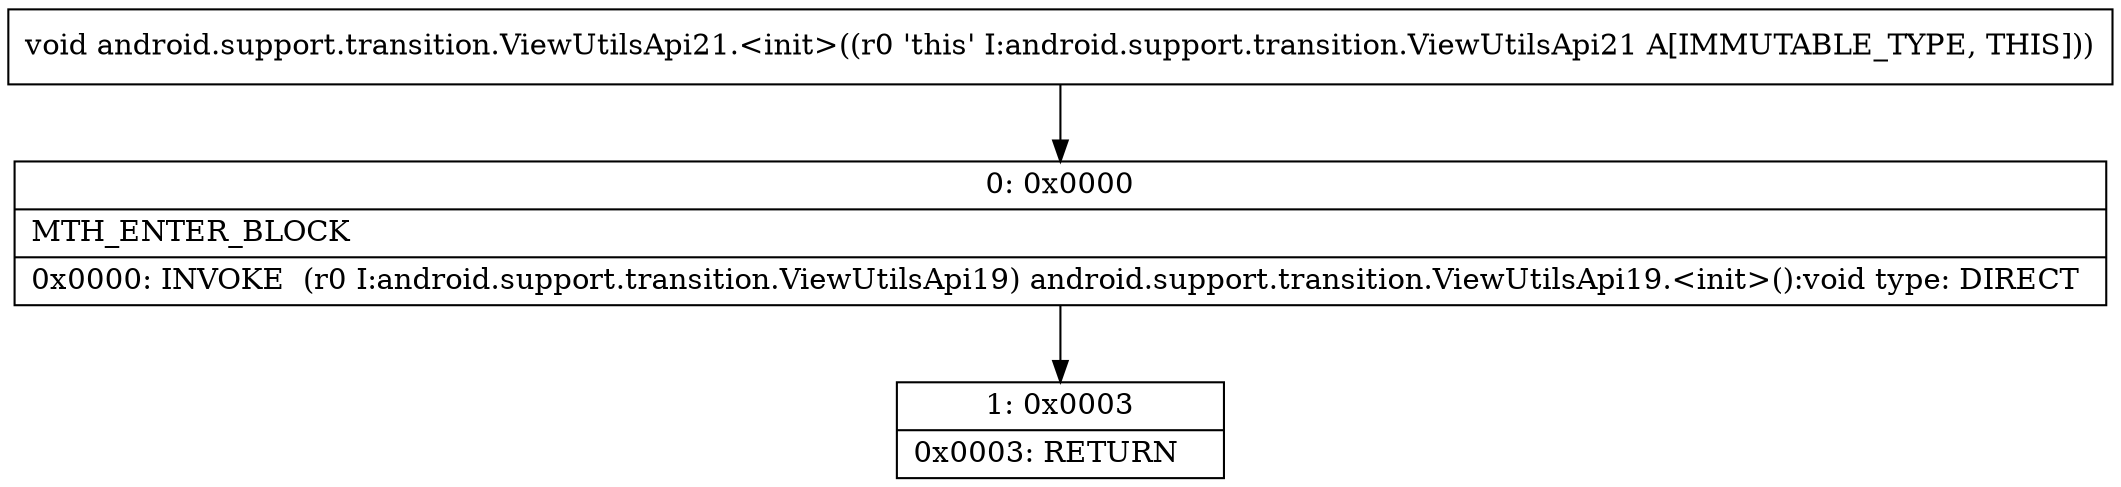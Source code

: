 digraph "CFG forandroid.support.transition.ViewUtilsApi21.\<init\>()V" {
Node_0 [shape=record,label="{0\:\ 0x0000|MTH_ENTER_BLOCK\l|0x0000: INVOKE  (r0 I:android.support.transition.ViewUtilsApi19) android.support.transition.ViewUtilsApi19.\<init\>():void type: DIRECT \l}"];
Node_1 [shape=record,label="{1\:\ 0x0003|0x0003: RETURN   \l}"];
MethodNode[shape=record,label="{void android.support.transition.ViewUtilsApi21.\<init\>((r0 'this' I:android.support.transition.ViewUtilsApi21 A[IMMUTABLE_TYPE, THIS])) }"];
MethodNode -> Node_0;
Node_0 -> Node_1;
}

